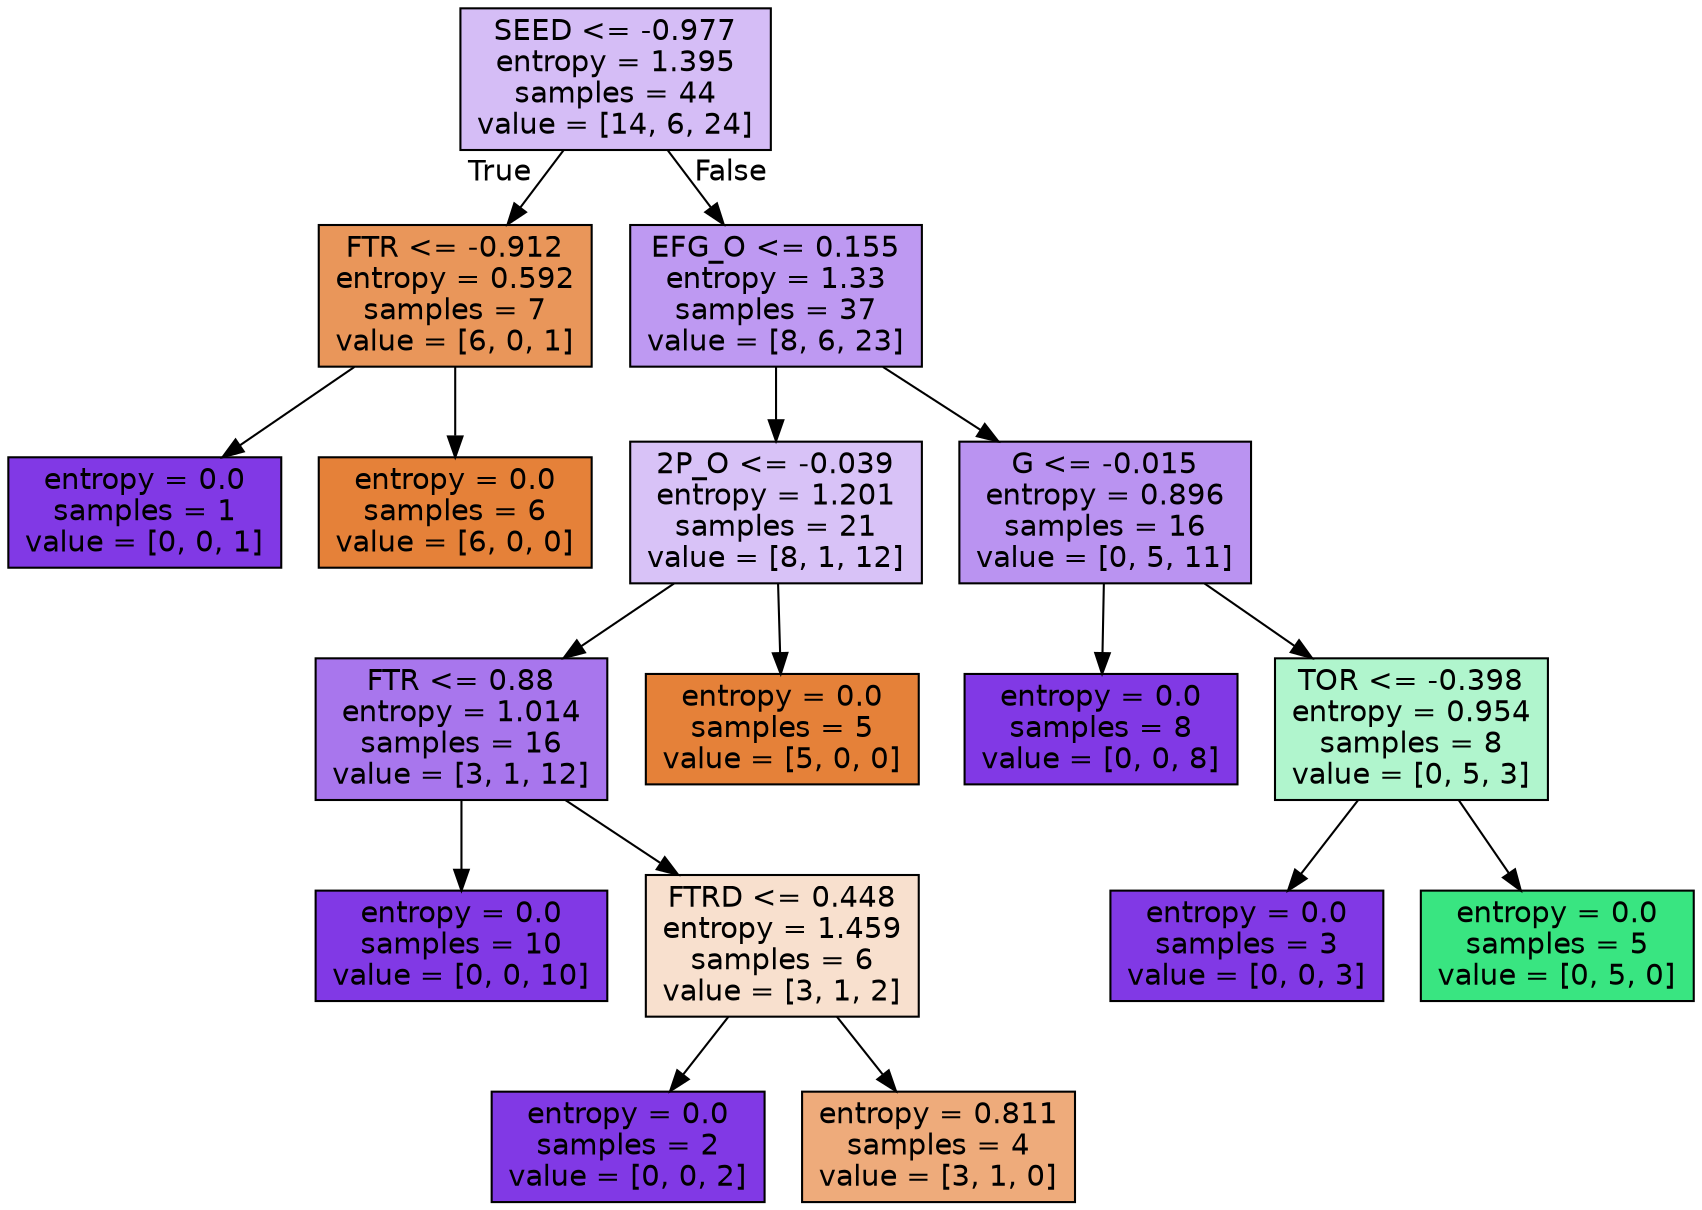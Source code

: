 digraph Tree {
node [shape=box, style="filled", color="black", fontname="helvetica"] ;
edge [fontname="helvetica"] ;
0 [label="SEED <= -0.977\nentropy = 1.395\nsamples = 44\nvalue = [14, 6, 24]", fillcolor="#d5bdf6"] ;
1 [label="FTR <= -0.912\nentropy = 0.592\nsamples = 7\nvalue = [6, 0, 1]", fillcolor="#e9965a"] ;
0 -> 1 [labeldistance=2.5, labelangle=45, headlabel="True"] ;
2 [label="entropy = 0.0\nsamples = 1\nvalue = [0, 0, 1]", fillcolor="#8139e5"] ;
1 -> 2 ;
3 [label="entropy = 0.0\nsamples = 6\nvalue = [6, 0, 0]", fillcolor="#e58139"] ;
1 -> 3 ;
4 [label="EFG_O <= 0.155\nentropy = 1.33\nsamples = 37\nvalue = [8, 6, 23]", fillcolor="#be99f2"] ;
0 -> 4 [labeldistance=2.5, labelangle=-45, headlabel="False"] ;
5 [label="2P_O <= -0.039\nentropy = 1.201\nsamples = 21\nvalue = [8, 1, 12]", fillcolor="#d8c2f7"] ;
4 -> 5 ;
6 [label="FTR <= 0.88\nentropy = 1.014\nsamples = 16\nvalue = [3, 1, 12]", fillcolor="#a876ed"] ;
5 -> 6 ;
7 [label="entropy = 0.0\nsamples = 10\nvalue = [0, 0, 10]", fillcolor="#8139e5"] ;
6 -> 7 ;
8 [label="FTRD <= 0.448\nentropy = 1.459\nsamples = 6\nvalue = [3, 1, 2]", fillcolor="#f8e0ce"] ;
6 -> 8 ;
9 [label="entropy = 0.0\nsamples = 2\nvalue = [0, 0, 2]", fillcolor="#8139e5"] ;
8 -> 9 ;
10 [label="entropy = 0.811\nsamples = 4\nvalue = [3, 1, 0]", fillcolor="#eeab7b"] ;
8 -> 10 ;
11 [label="entropy = 0.0\nsamples = 5\nvalue = [5, 0, 0]", fillcolor="#e58139"] ;
5 -> 11 ;
12 [label="G <= -0.015\nentropy = 0.896\nsamples = 16\nvalue = [0, 5, 11]", fillcolor="#ba93f1"] ;
4 -> 12 ;
13 [label="entropy = 0.0\nsamples = 8\nvalue = [0, 0, 8]", fillcolor="#8139e5"] ;
12 -> 13 ;
14 [label="TOR <= -0.398\nentropy = 0.954\nsamples = 8\nvalue = [0, 5, 3]", fillcolor="#b0f5cd"] ;
12 -> 14 ;
15 [label="entropy = 0.0\nsamples = 3\nvalue = [0, 0, 3]", fillcolor="#8139e5"] ;
14 -> 15 ;
16 [label="entropy = 0.0\nsamples = 5\nvalue = [0, 5, 0]", fillcolor="#39e581"] ;
14 -> 16 ;
}